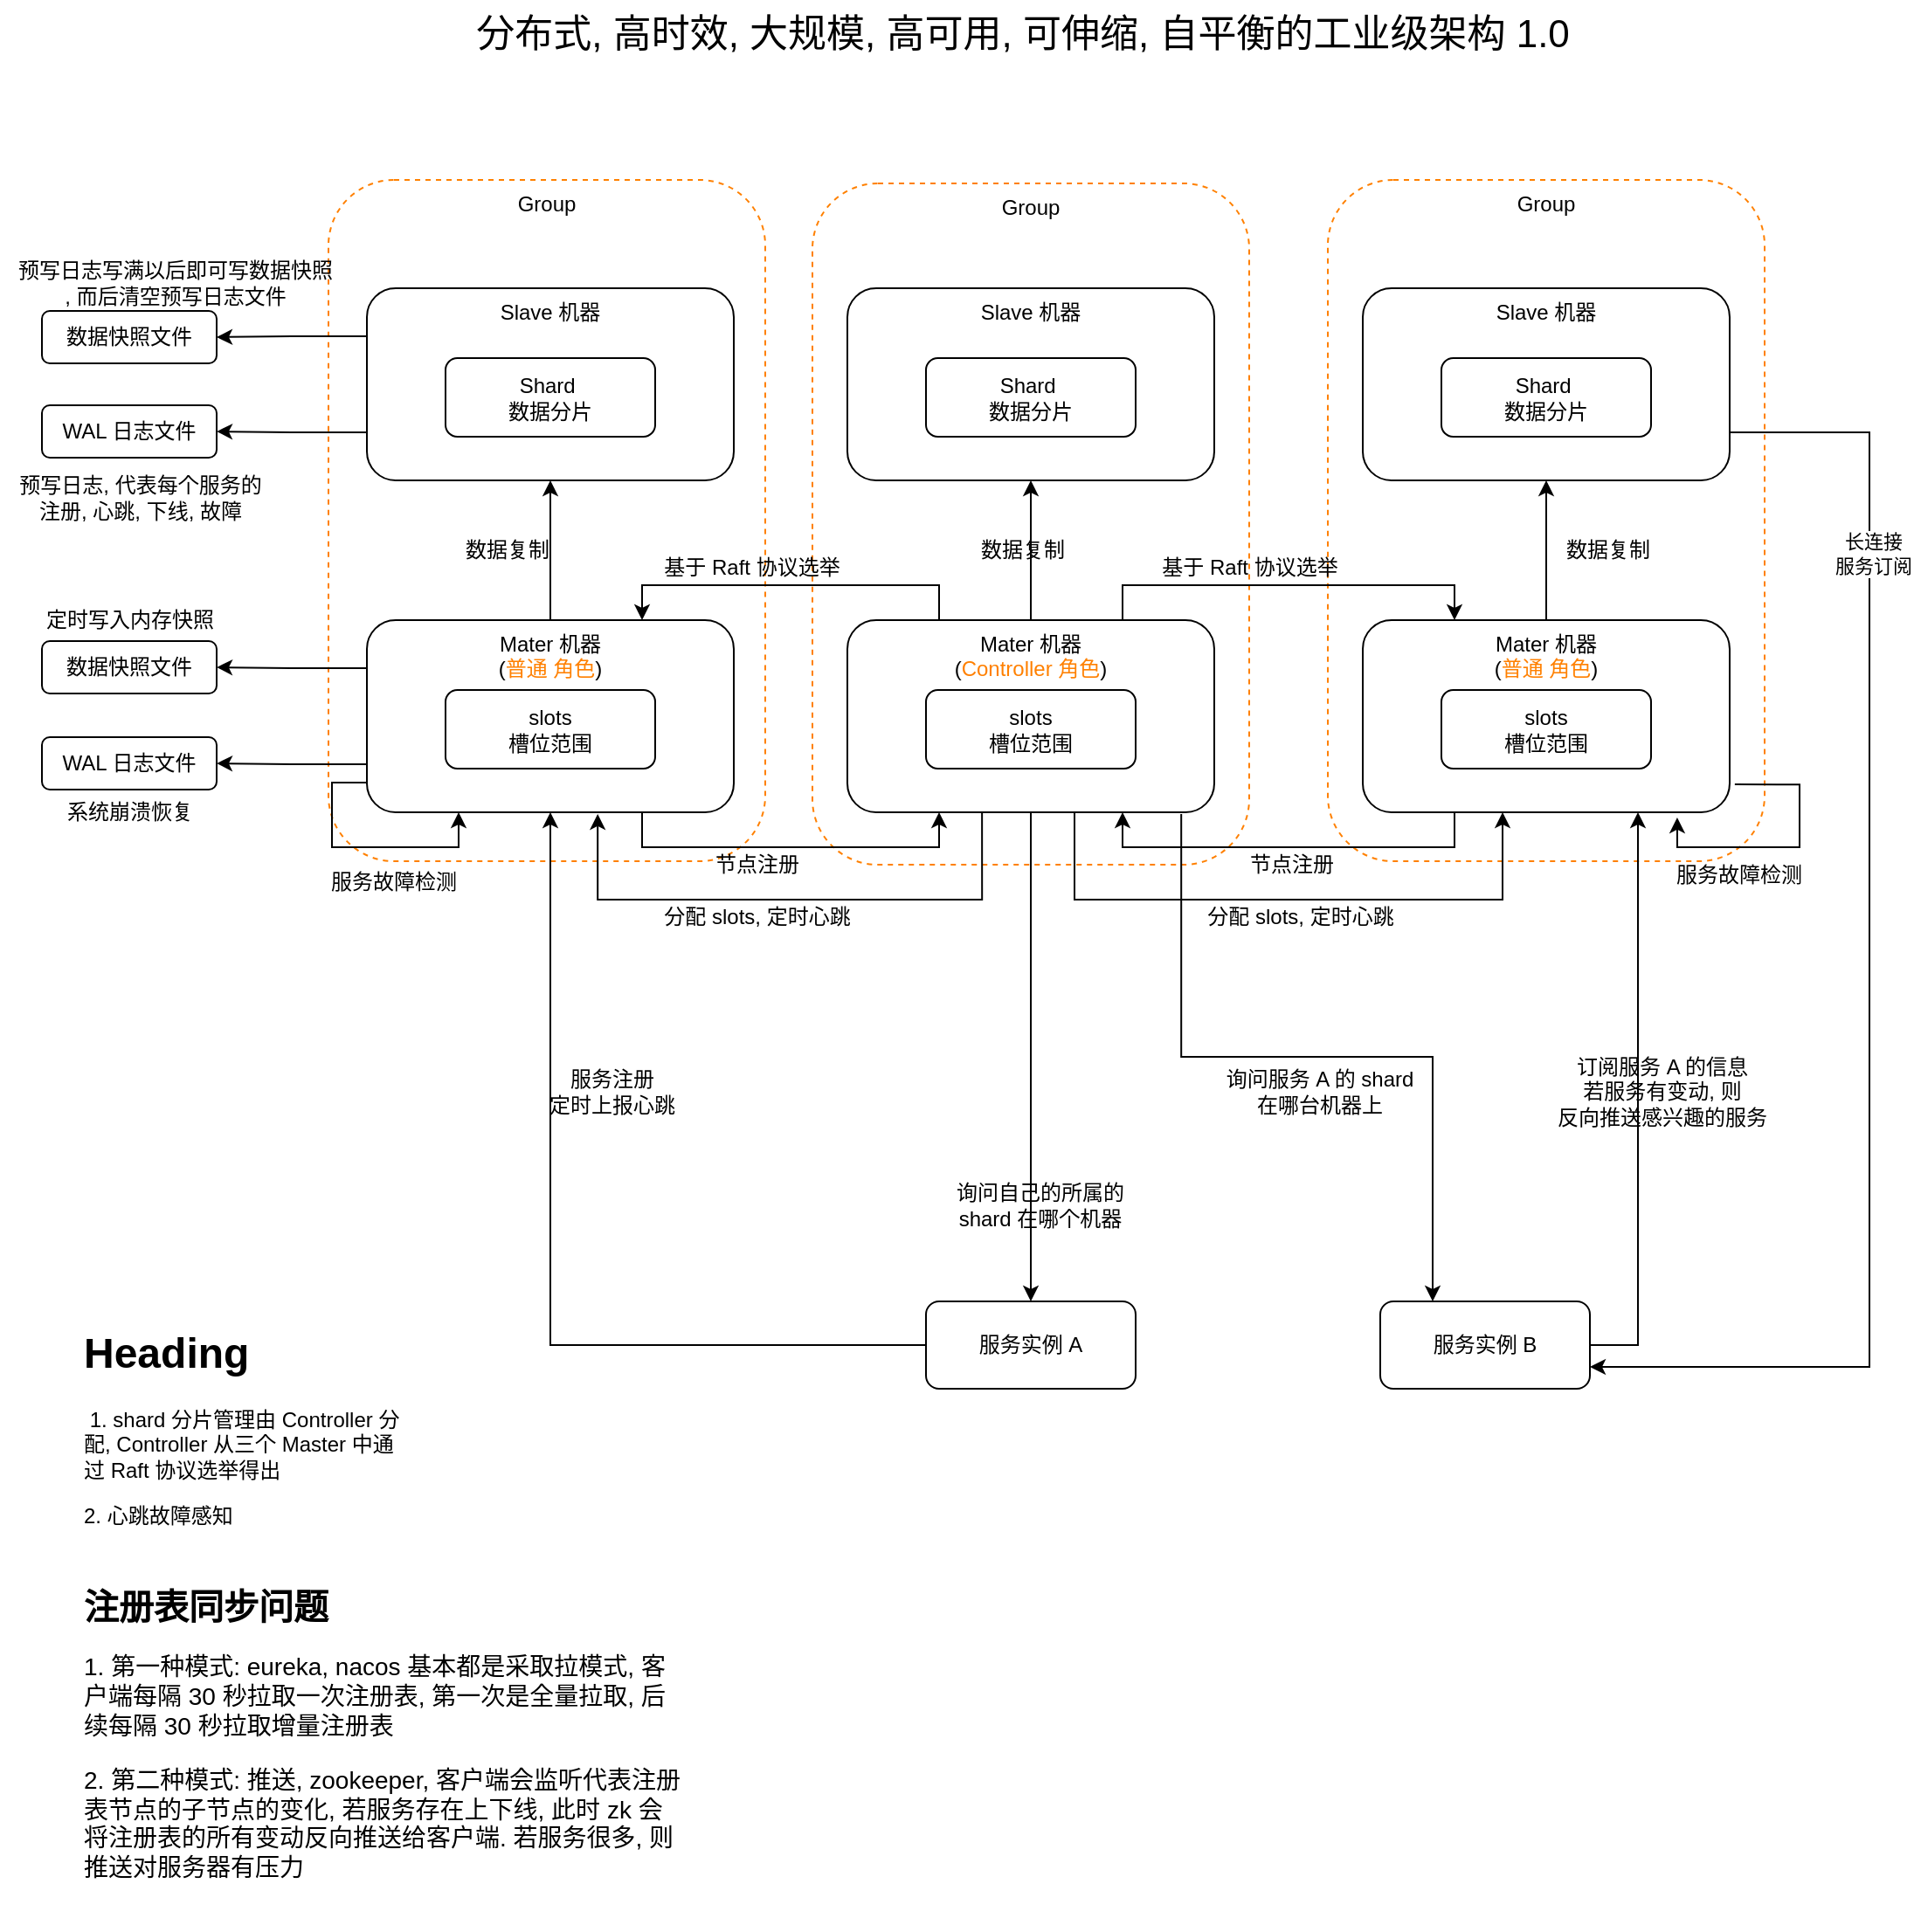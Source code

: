 <mxfile version="21.1.2" type="device" pages="3">
  <diagram id="O6fWldywMc8EjPMWapjO" name="高性能服务注册中心架构 1.0">
    <mxGraphModel dx="1434" dy="844" grid="1" gridSize="10" guides="1" tooltips="1" connect="1" arrows="1" fold="1" page="1" pageScale="1" pageWidth="850" pageHeight="1100" math="0" shadow="0">
      <root>
        <mxCell id="0" />
        <mxCell id="1" parent="0" />
        <mxCell id="zHOcSUtExslfYtkRugfd-67" value="Group" style="rounded=1;whiteSpace=wrap;html=1;verticalAlign=top;dashed=1;strokeColor=#FF8000;" parent="1" vertex="1">
          <mxGeometry x="193" y="188" width="250" height="390" as="geometry" />
        </mxCell>
        <mxCell id="zHOcSUtExslfYtkRugfd-66" value="Group" style="rounded=1;whiteSpace=wrap;html=1;verticalAlign=top;dashed=1;strokeColor=#FF8000;" parent="1" vertex="1">
          <mxGeometry x="765" y="188" width="250" height="390" as="geometry" />
        </mxCell>
        <mxCell id="zHOcSUtExslfYtkRugfd-63" value="Group" style="rounded=1;whiteSpace=wrap;html=1;verticalAlign=top;dashed=1;strokeColor=#FF8000;" parent="1" vertex="1">
          <mxGeometry x="470" y="190" width="250" height="390" as="geometry" />
        </mxCell>
        <mxCell id="zHOcSUtExslfYtkRugfd-23" style="edgeStyle=orthogonalEdgeStyle;rounded=0;orthogonalLoop=1;jettySize=auto;html=1;exitX=0;exitY=0.25;exitDx=0;exitDy=0;entryX=1;entryY=0.5;entryDx=0;entryDy=0;" parent="1" source="zHOcSUtExslfYtkRugfd-1" target="zHOcSUtExslfYtkRugfd-19" edge="1">
          <mxGeometry relative="1" as="geometry" />
        </mxCell>
        <mxCell id="zHOcSUtExslfYtkRugfd-24" style="edgeStyle=orthogonalEdgeStyle;rounded=0;orthogonalLoop=1;jettySize=auto;html=1;exitX=0;exitY=0.75;exitDx=0;exitDy=0;entryX=1;entryY=0.5;entryDx=0;entryDy=0;" parent="1" source="zHOcSUtExslfYtkRugfd-1" target="zHOcSUtExslfYtkRugfd-22" edge="1">
          <mxGeometry relative="1" as="geometry" />
        </mxCell>
        <mxCell id="zHOcSUtExslfYtkRugfd-1" value="Slave 机器" style="rounded=1;whiteSpace=wrap;html=1;verticalAlign=top;" parent="1" vertex="1">
          <mxGeometry x="215" y="250" width="210" height="110" as="geometry" />
        </mxCell>
        <mxCell id="zHOcSUtExslfYtkRugfd-2" value="Shard&amp;nbsp;&lt;br&gt;数据分片" style="rounded=1;whiteSpace=wrap;html=1;" parent="1" vertex="1">
          <mxGeometry x="260" y="290" width="120" height="45" as="geometry" />
        </mxCell>
        <mxCell id="zHOcSUtExslfYtkRugfd-5" style="edgeStyle=orthogonalEdgeStyle;rounded=0;orthogonalLoop=1;jettySize=auto;html=1;exitX=0.5;exitY=0;exitDx=0;exitDy=0;entryX=0.5;entryY=1;entryDx=0;entryDy=0;" parent="1" source="zHOcSUtExslfYtkRugfd-3" target="zHOcSUtExslfYtkRugfd-1" edge="1">
          <mxGeometry relative="1" as="geometry" />
        </mxCell>
        <mxCell id="zHOcSUtExslfYtkRugfd-25" style="edgeStyle=orthogonalEdgeStyle;rounded=0;orthogonalLoop=1;jettySize=auto;html=1;exitX=0;exitY=0.25;exitDx=0;exitDy=0;entryX=1;entryY=0.5;entryDx=0;entryDy=0;" parent="1" source="zHOcSUtExslfYtkRugfd-3" target="zHOcSUtExslfYtkRugfd-20" edge="1">
          <mxGeometry relative="1" as="geometry" />
        </mxCell>
        <mxCell id="zHOcSUtExslfYtkRugfd-26" style="edgeStyle=orthogonalEdgeStyle;rounded=0;orthogonalLoop=1;jettySize=auto;html=1;exitX=0;exitY=0.75;exitDx=0;exitDy=0;entryX=1;entryY=0.5;entryDx=0;entryDy=0;" parent="1" source="zHOcSUtExslfYtkRugfd-3" target="zHOcSUtExslfYtkRugfd-21" edge="1">
          <mxGeometry relative="1" as="geometry" />
        </mxCell>
        <mxCell id="zHOcSUtExslfYtkRugfd-41" style="edgeStyle=orthogonalEdgeStyle;rounded=0;orthogonalLoop=1;jettySize=auto;html=1;exitX=0.75;exitY=1;exitDx=0;exitDy=0;entryX=0.25;entryY=1;entryDx=0;entryDy=0;" parent="1" source="zHOcSUtExslfYtkRugfd-3" target="zHOcSUtExslfYtkRugfd-10" edge="1">
          <mxGeometry relative="1" as="geometry" />
        </mxCell>
        <mxCell id="zHOcSUtExslfYtkRugfd-3" value="Mater 机器&lt;br&gt;(&lt;font style=&quot;border-color: var(--border-color);&quot; color=&quot;#ff8000&quot;&gt;普通 角色&lt;/font&gt;)" style="rounded=1;whiteSpace=wrap;html=1;verticalAlign=top;" parent="1" vertex="1">
          <mxGeometry x="215" y="440" width="210" height="110" as="geometry" />
        </mxCell>
        <mxCell id="zHOcSUtExslfYtkRugfd-4" value="slots&lt;br&gt;槽位范围" style="rounded=1;whiteSpace=wrap;html=1;" parent="1" vertex="1">
          <mxGeometry x="260" y="480" width="120" height="45" as="geometry" />
        </mxCell>
        <mxCell id="zHOcSUtExslfYtkRugfd-6" value="数据复制" style="text;html=1;align=center;verticalAlign=middle;resizable=0;points=[];autosize=1;" parent="1" vertex="1">
          <mxGeometry x="265" y="390" width="60" height="20" as="geometry" />
        </mxCell>
        <mxCell id="zHOcSUtExslfYtkRugfd-7" value="Slave 机器" style="rounded=1;whiteSpace=wrap;html=1;verticalAlign=top;" parent="1" vertex="1">
          <mxGeometry x="490" y="250" width="210" height="110" as="geometry" />
        </mxCell>
        <mxCell id="zHOcSUtExslfYtkRugfd-8" value="Shard&amp;nbsp;&lt;br&gt;数据分片" style="rounded=1;whiteSpace=wrap;html=1;" parent="1" vertex="1">
          <mxGeometry x="535" y="290" width="120" height="45" as="geometry" />
        </mxCell>
        <mxCell id="zHOcSUtExslfYtkRugfd-9" style="edgeStyle=orthogonalEdgeStyle;rounded=0;orthogonalLoop=1;jettySize=auto;html=1;exitX=0.5;exitY=0;exitDx=0;exitDy=0;entryX=0.5;entryY=1;entryDx=0;entryDy=0;" parent="1" source="zHOcSUtExslfYtkRugfd-10" target="zHOcSUtExslfYtkRugfd-7" edge="1">
          <mxGeometry relative="1" as="geometry" />
        </mxCell>
        <mxCell id="zHOcSUtExslfYtkRugfd-31" style="edgeStyle=orthogonalEdgeStyle;rounded=0;orthogonalLoop=1;jettySize=auto;html=1;exitX=0.5;exitY=1;exitDx=0;exitDy=0;entryX=0.5;entryY=0;entryDx=0;entryDy=0;" parent="1" source="zHOcSUtExslfYtkRugfd-10" target="zHOcSUtExslfYtkRugfd-27" edge="1">
          <mxGeometry relative="1" as="geometry" />
        </mxCell>
        <mxCell id="zHOcSUtExslfYtkRugfd-35" style="edgeStyle=orthogonalEdgeStyle;rounded=0;orthogonalLoop=1;jettySize=auto;html=1;exitX=0.25;exitY=0;exitDx=0;exitDy=0;entryX=0.75;entryY=0;entryDx=0;entryDy=0;" parent="1" source="zHOcSUtExslfYtkRugfd-10" target="zHOcSUtExslfYtkRugfd-3" edge="1">
          <mxGeometry relative="1" as="geometry" />
        </mxCell>
        <mxCell id="zHOcSUtExslfYtkRugfd-37" style="edgeStyle=orthogonalEdgeStyle;rounded=0;orthogonalLoop=1;jettySize=auto;html=1;exitX=0.75;exitY=0;exitDx=0;exitDy=0;entryX=0.25;entryY=0;entryDx=0;entryDy=0;" parent="1" source="zHOcSUtExslfYtkRugfd-10" target="zHOcSUtExslfYtkRugfd-16" edge="1">
          <mxGeometry relative="1" as="geometry" />
        </mxCell>
        <mxCell id="zHOcSUtExslfYtkRugfd-45" style="edgeStyle=orthogonalEdgeStyle;rounded=0;orthogonalLoop=1;jettySize=auto;html=1;exitX=0.367;exitY=1;exitDx=0;exitDy=0;entryX=0.629;entryY=1.009;entryDx=0;entryDy=0;entryPerimeter=0;exitPerimeter=0;" parent="1" source="zHOcSUtExslfYtkRugfd-10" target="zHOcSUtExslfYtkRugfd-3" edge="1">
          <mxGeometry relative="1" as="geometry">
            <Array as="points">
              <mxPoint x="567" y="600" />
              <mxPoint x="347" y="600" />
            </Array>
          </mxGeometry>
        </mxCell>
        <mxCell id="zHOcSUtExslfYtkRugfd-48" style="edgeStyle=orthogonalEdgeStyle;rounded=0;orthogonalLoop=1;jettySize=auto;html=1;exitX=0.75;exitY=1;exitDx=0;exitDy=0;entryX=0.381;entryY=1;entryDx=0;entryDy=0;entryPerimeter=0;" parent="1" source="zHOcSUtExslfYtkRugfd-10" target="zHOcSUtExslfYtkRugfd-16" edge="1">
          <mxGeometry relative="1" as="geometry">
            <Array as="points">
              <mxPoint x="620" y="550" />
              <mxPoint x="620" y="600" />
              <mxPoint x="865" y="600" />
            </Array>
          </mxGeometry>
        </mxCell>
        <mxCell id="zHOcSUtExslfYtkRugfd-51" style="edgeStyle=orthogonalEdgeStyle;rounded=0;orthogonalLoop=1;jettySize=auto;html=1;exitX=0.91;exitY=1.009;exitDx=0;exitDy=0;entryX=0.25;entryY=0;entryDx=0;entryDy=0;exitPerimeter=0;" parent="1" source="zHOcSUtExslfYtkRugfd-10" target="zHOcSUtExslfYtkRugfd-49" edge="1">
          <mxGeometry relative="1" as="geometry" />
        </mxCell>
        <mxCell id="zHOcSUtExslfYtkRugfd-10" value="Mater 机器&lt;br&gt;(&lt;font color=&quot;#ff8000&quot;&gt;Controller 角色&lt;/font&gt;)" style="rounded=1;whiteSpace=wrap;html=1;verticalAlign=top;" parent="1" vertex="1">
          <mxGeometry x="490" y="440" width="210" height="110" as="geometry" />
        </mxCell>
        <mxCell id="zHOcSUtExslfYtkRugfd-11" value="slots&lt;br style=&quot;border-color: var(--border-color);&quot;&gt;槽位范围" style="rounded=1;whiteSpace=wrap;html=1;" parent="1" vertex="1">
          <mxGeometry x="535" y="480" width="120" height="45" as="geometry" />
        </mxCell>
        <mxCell id="zHOcSUtExslfYtkRugfd-12" value="数据复制" style="text;html=1;align=center;verticalAlign=middle;resizable=0;points=[];autosize=1;" parent="1" vertex="1">
          <mxGeometry x="560" y="390" width="60" height="20" as="geometry" />
        </mxCell>
        <mxCell id="zHOcSUtExslfYtkRugfd-61" style="edgeStyle=orthogonalEdgeStyle;rounded=0;orthogonalLoop=1;jettySize=auto;html=1;exitX=1;exitY=0.75;exitDx=0;exitDy=0;entryX=1;entryY=0.75;entryDx=0;entryDy=0;" parent="1" source="zHOcSUtExslfYtkRugfd-13" target="zHOcSUtExslfYtkRugfd-49" edge="1">
          <mxGeometry relative="1" as="geometry">
            <Array as="points">
              <mxPoint x="1075" y="333" />
              <mxPoint x="1075" y="868" />
            </Array>
          </mxGeometry>
        </mxCell>
        <mxCell id="zHOcSUtExslfYtkRugfd-62" value="长连接&lt;br&gt;服务订阅" style="edgeLabel;html=1;align=center;verticalAlign=middle;resizable=0;points=[];" parent="zHOcSUtExslfYtkRugfd-61" vertex="1" connectable="0">
          <mxGeometry x="-0.618" y="2" relative="1" as="geometry">
            <mxPoint y="1" as="offset" />
          </mxGeometry>
        </mxCell>
        <mxCell id="zHOcSUtExslfYtkRugfd-13" value="Slave 机器" style="rounded=1;whiteSpace=wrap;html=1;verticalAlign=top;" parent="1" vertex="1">
          <mxGeometry x="785" y="250" width="210" height="110" as="geometry" />
        </mxCell>
        <mxCell id="zHOcSUtExslfYtkRugfd-14" value="Shard&amp;nbsp;&lt;br&gt;数据分片" style="rounded=1;whiteSpace=wrap;html=1;" parent="1" vertex="1">
          <mxGeometry x="830" y="290" width="120" height="45" as="geometry" />
        </mxCell>
        <mxCell id="zHOcSUtExslfYtkRugfd-15" style="edgeStyle=orthogonalEdgeStyle;rounded=0;orthogonalLoop=1;jettySize=auto;html=1;exitX=0.5;exitY=0;exitDx=0;exitDy=0;entryX=0.5;entryY=1;entryDx=0;entryDy=0;" parent="1" source="zHOcSUtExslfYtkRugfd-16" target="zHOcSUtExslfYtkRugfd-13" edge="1">
          <mxGeometry relative="1" as="geometry" />
        </mxCell>
        <mxCell id="zHOcSUtExslfYtkRugfd-42" style="edgeStyle=orthogonalEdgeStyle;rounded=0;orthogonalLoop=1;jettySize=auto;html=1;exitX=0.25;exitY=1;exitDx=0;exitDy=0;entryX=0.75;entryY=1;entryDx=0;entryDy=0;" parent="1" source="zHOcSUtExslfYtkRugfd-16" target="zHOcSUtExslfYtkRugfd-10" edge="1">
          <mxGeometry relative="1" as="geometry" />
        </mxCell>
        <mxCell id="zHOcSUtExslfYtkRugfd-16" value="Mater 机器&lt;br&gt;(&lt;font style=&quot;border-color: var(--border-color);&quot; color=&quot;#ff8000&quot;&gt;普通 角色&lt;/font&gt;)" style="rounded=1;whiteSpace=wrap;html=1;verticalAlign=top;" parent="1" vertex="1">
          <mxGeometry x="785" y="440" width="210" height="110" as="geometry" />
        </mxCell>
        <mxCell id="zHOcSUtExslfYtkRugfd-17" value="slots&lt;br style=&quot;border-color: var(--border-color);&quot;&gt;槽位范围" style="rounded=1;whiteSpace=wrap;html=1;" parent="1" vertex="1">
          <mxGeometry x="830" y="480" width="120" height="45" as="geometry" />
        </mxCell>
        <mxCell id="zHOcSUtExslfYtkRugfd-18" value="数据复制" style="text;html=1;align=center;verticalAlign=middle;resizable=0;points=[];autosize=1;" parent="1" vertex="1">
          <mxGeometry x="895" y="390" width="60" height="20" as="geometry" />
        </mxCell>
        <mxCell id="zHOcSUtExslfYtkRugfd-19" value="数据快照文件" style="rounded=1;whiteSpace=wrap;html=1;" parent="1" vertex="1">
          <mxGeometry x="29" y="263" width="100" height="30" as="geometry" />
        </mxCell>
        <mxCell id="zHOcSUtExslfYtkRugfd-20" value="数据快照文件" style="rounded=1;whiteSpace=wrap;html=1;" parent="1" vertex="1">
          <mxGeometry x="29" y="452" width="100" height="30" as="geometry" />
        </mxCell>
        <mxCell id="zHOcSUtExslfYtkRugfd-21" value="WAL 日志文件" style="rounded=1;whiteSpace=wrap;html=1;" parent="1" vertex="1">
          <mxGeometry x="29" y="507" width="100" height="30" as="geometry" />
        </mxCell>
        <mxCell id="zHOcSUtExslfYtkRugfd-22" value="WAL 日志文件" style="rounded=1;whiteSpace=wrap;html=1;" parent="1" vertex="1">
          <mxGeometry x="29" y="317" width="100" height="30" as="geometry" />
        </mxCell>
        <mxCell id="zHOcSUtExslfYtkRugfd-30" style="edgeStyle=orthogonalEdgeStyle;rounded=0;orthogonalLoop=1;jettySize=auto;html=1;exitX=0;exitY=0.5;exitDx=0;exitDy=0;entryX=0.5;entryY=1;entryDx=0;entryDy=0;" parent="1" source="zHOcSUtExslfYtkRugfd-27" target="zHOcSUtExslfYtkRugfd-3" edge="1">
          <mxGeometry relative="1" as="geometry" />
        </mxCell>
        <mxCell id="zHOcSUtExslfYtkRugfd-27" value="服务实例 A" style="rounded=1;whiteSpace=wrap;html=1;" parent="1" vertex="1">
          <mxGeometry x="535" y="830" width="120" height="50" as="geometry" />
        </mxCell>
        <mxCell id="zHOcSUtExslfYtkRugfd-29" value="服务注册&lt;br&gt;定时上报心跳" style="text;html=1;align=center;verticalAlign=middle;resizable=0;points=[];autosize=1;" parent="1" vertex="1">
          <mxGeometry x="310" y="695" width="90" height="30" as="geometry" />
        </mxCell>
        <mxCell id="zHOcSUtExslfYtkRugfd-32" value="询问自己的所属的 &lt;br&gt;shard 在哪个机器" style="text;html=1;align=center;verticalAlign=middle;resizable=0;points=[];autosize=1;" parent="1" vertex="1">
          <mxGeometry x="545" y="760" width="110" height="30" as="geometry" />
        </mxCell>
        <mxCell id="zHOcSUtExslfYtkRugfd-34" value="&lt;h1&gt;Heading&lt;/h1&gt;&lt;p&gt;&lt;span style=&quot;text-align: center&quot;&gt;&amp;nbsp;1. shard 分片管理由 Controller 分配, Controller 从三个 Master 中通过 Raft 协议选举得出&lt;/span&gt;&lt;br&gt;&lt;/p&gt;&lt;p&gt;&lt;span style=&quot;text-align: center&quot;&gt;2. 心跳故障感知&lt;/span&gt;&lt;/p&gt;&lt;p&gt;&lt;span style=&quot;text-align: center&quot;&gt;&lt;br&gt;&lt;/span&gt;&lt;/p&gt;" style="text;html=1;strokeColor=none;fillColor=none;spacing=5;spacingTop=-20;whiteSpace=wrap;overflow=hidden;rounded=0;" parent="1" vertex="1">
          <mxGeometry x="48" y="840" width="190" height="120" as="geometry" />
        </mxCell>
        <mxCell id="zHOcSUtExslfYtkRugfd-36" value="基于 Raft 协议选举" style="text;html=1;align=center;verticalAlign=middle;resizable=0;points=[];autosize=1;" parent="1" vertex="1">
          <mxGeometry x="375" y="400" width="120" height="20" as="geometry" />
        </mxCell>
        <mxCell id="zHOcSUtExslfYtkRugfd-38" value="基于 Raft 协议选举" style="text;html=1;align=center;verticalAlign=middle;resizable=0;points=[];autosize=1;" parent="1" vertex="1">
          <mxGeometry x="660" y="400" width="120" height="20" as="geometry" />
        </mxCell>
        <mxCell id="zHOcSUtExslfYtkRugfd-39" value="预写日志, 代表每个服务的&lt;br&gt;注册, 心跳, 下线, 故障" style="text;html=1;align=center;verticalAlign=middle;resizable=0;points=[];autosize=1;" parent="1" vertex="1">
          <mxGeometry x="10" y="355" width="150" height="30" as="geometry" />
        </mxCell>
        <mxCell id="zHOcSUtExslfYtkRugfd-40" value="系统崩溃恢复" style="text;html=1;align=center;verticalAlign=middle;resizable=0;points=[];autosize=1;" parent="1" vertex="1">
          <mxGeometry x="34" y="540" width="90" height="20" as="geometry" />
        </mxCell>
        <mxCell id="zHOcSUtExslfYtkRugfd-43" value="节点注册" style="text;html=1;align=center;verticalAlign=middle;resizable=0;points=[];autosize=1;" parent="1" vertex="1">
          <mxGeometry x="408" y="570" width="60" height="20" as="geometry" />
        </mxCell>
        <mxCell id="zHOcSUtExslfYtkRugfd-44" value="节点注册" style="text;html=1;align=center;verticalAlign=middle;resizable=0;points=[];autosize=1;" parent="1" vertex="1">
          <mxGeometry x="714" y="570" width="60" height="20" as="geometry" />
        </mxCell>
        <mxCell id="zHOcSUtExslfYtkRugfd-46" value="分配 slots, 定时心跳" style="text;html=1;align=center;verticalAlign=middle;resizable=0;points=[];autosize=1;" parent="1" vertex="1">
          <mxGeometry x="373" y="595" width="130" height="30" as="geometry" />
        </mxCell>
        <mxCell id="zHOcSUtExslfYtkRugfd-47" value="分配 slots, 定时心跳" style="text;html=1;align=center;verticalAlign=middle;resizable=0;points=[];autosize=1;" parent="1" vertex="1">
          <mxGeometry x="684" y="595" width="130" height="30" as="geometry" />
        </mxCell>
        <mxCell id="zHOcSUtExslfYtkRugfd-53" style="edgeStyle=orthogonalEdgeStyle;rounded=0;orthogonalLoop=1;jettySize=auto;html=1;exitX=1;exitY=0.5;exitDx=0;exitDy=0;entryX=0.75;entryY=1;entryDx=0;entryDy=0;" parent="1" source="zHOcSUtExslfYtkRugfd-49" target="zHOcSUtExslfYtkRugfd-16" edge="1">
          <mxGeometry relative="1" as="geometry" />
        </mxCell>
        <mxCell id="zHOcSUtExslfYtkRugfd-49" value="服务实例 B" style="rounded=1;whiteSpace=wrap;html=1;" parent="1" vertex="1">
          <mxGeometry x="795" y="830" width="120" height="50" as="geometry" />
        </mxCell>
        <mxCell id="zHOcSUtExslfYtkRugfd-50" value="&lt;h1 style=&quot;font-size: 20px&quot;&gt;注册表同步问题&lt;/h1&gt;&lt;p style=&quot;font-size: 14px&quot;&gt;&lt;font style=&quot;font-size: 14px&quot;&gt;1. 第一种模式: eureka, nacos 基本都是采取拉模式, 客户端每隔 30 秒拉取一次注册表, 第一次是全量拉取, 后续每隔 30 秒拉取增量注册表&lt;/font&gt;&lt;/p&gt;&lt;p style=&quot;font-size: 14px&quot;&gt;&lt;font style=&quot;font-size: 14px&quot;&gt;2. 第二种模式: 推送, zookeeper, 客户端会监听代表注册表节点的子节点的变化, 若服务存在上下线, 此时 zk 会将注册表的所有变动反向推送给客户端. 若服务很多, 则推送对服务器有压力&lt;/font&gt;&lt;/p&gt;" style="text;html=1;strokeColor=none;fillColor=none;spacing=5;spacingTop=-20;whiteSpace=wrap;overflow=hidden;rounded=0;" parent="1" vertex="1">
          <mxGeometry x="48" y="990" width="352" height="200" as="geometry" />
        </mxCell>
        <mxCell id="zHOcSUtExslfYtkRugfd-52" value="询问服务 A 的 shard &lt;br&gt;在哪台机器上" style="text;html=1;align=center;verticalAlign=middle;resizable=0;points=[];autosize=1;" parent="1" vertex="1">
          <mxGeometry x="700" y="695" width="120" height="30" as="geometry" />
        </mxCell>
        <mxCell id="zHOcSUtExslfYtkRugfd-54" value="订阅服务 A 的信息&lt;br&gt;若服务有变动, 则&lt;br&gt;反向推送感兴趣的服务" style="text;html=1;align=center;verticalAlign=middle;resizable=0;points=[];autosize=1;" parent="1" vertex="1">
          <mxGeometry x="886" y="685" width="140" height="50" as="geometry" />
        </mxCell>
        <mxCell id="zHOcSUtExslfYtkRugfd-55" value="定时写入内存快照" style="text;html=1;align=center;verticalAlign=middle;resizable=0;points=[];autosize=1;" parent="1" vertex="1">
          <mxGeometry x="24" y="430" width="110" height="20" as="geometry" />
        </mxCell>
        <mxCell id="zHOcSUtExslfYtkRugfd-56" value="预写日志写满以后即可写数据快照&lt;br&gt;, 而后清空预写日志文件" style="text;html=1;align=center;verticalAlign=middle;resizable=0;points=[];autosize=1;" parent="1" vertex="1">
          <mxGeometry x="5" y="232" width="200" height="30" as="geometry" />
        </mxCell>
        <mxCell id="zHOcSUtExslfYtkRugfd-57" style="edgeStyle=orthogonalEdgeStyle;rounded=0;orthogonalLoop=1;jettySize=auto;html=1;exitX=0;exitY=0.845;exitDx=0;exitDy=0;entryX=0.25;entryY=1;entryDx=0;entryDy=0;exitPerimeter=0;" parent="1" source="zHOcSUtExslfYtkRugfd-3" target="zHOcSUtExslfYtkRugfd-3" edge="1">
          <mxGeometry relative="1" as="geometry" />
        </mxCell>
        <mxCell id="zHOcSUtExslfYtkRugfd-58" value="服务故障检测" style="text;html=1;align=center;verticalAlign=middle;resizable=0;points=[];autosize=1;" parent="1" vertex="1">
          <mxGeometry x="185" y="580" width="90" height="20" as="geometry" />
        </mxCell>
        <mxCell id="zHOcSUtExslfYtkRugfd-59" value="服务故障检测" style="text;html=1;align=center;verticalAlign=middle;resizable=0;points=[];autosize=1;" parent="1" vertex="1">
          <mxGeometry x="955" y="576" width="90" height="20" as="geometry" />
        </mxCell>
        <mxCell id="zHOcSUtExslfYtkRugfd-60" style="edgeStyle=orthogonalEdgeStyle;rounded=0;orthogonalLoop=1;jettySize=auto;html=1;exitX=1.014;exitY=0.855;exitDx=0;exitDy=0;entryX=0.857;entryY=1.027;entryDx=0;entryDy=0;entryPerimeter=0;exitPerimeter=0;" parent="1" source="zHOcSUtExslfYtkRugfd-16" target="zHOcSUtExslfYtkRugfd-16" edge="1">
          <mxGeometry relative="1" as="geometry">
            <Array as="points">
              <mxPoint x="1035" y="534" />
              <mxPoint x="1035" y="570" />
              <mxPoint x="965" y="570" />
            </Array>
          </mxGeometry>
        </mxCell>
        <mxCell id="zHOcSUtExslfYtkRugfd-65" value="分布式, 高时效, 大规模, 高可用, 可伸缩, 自平衡的工业级架构 1.0" style="text;html=1;align=center;verticalAlign=middle;resizable=0;points=[];autosize=1;fontSize=22;" parent="1" vertex="1">
          <mxGeometry x="265" y="85" width="650" height="40" as="geometry" />
        </mxCell>
      </root>
    </mxGraphModel>
  </diagram>
  <diagram id="qX3WHEJXOGyP_aKT-Mg8" name="leader选举">
    <mxGraphModel dx="1434" dy="844" grid="1" gridSize="10" guides="1" tooltips="1" connect="1" arrows="1" fold="1" page="1" pageScale="1" pageWidth="827" pageHeight="1169" math="0" shadow="0">
      <root>
        <mxCell id="0" />
        <mxCell id="1" parent="0" />
        <mxCell id="uamfjOJtEM5HKrTG3oTF-26" value="ZK节点&lt;br style=&quot;font-size: 14px;&quot;&gt;（myid=1） -&amp;nbsp;leader选举逻辑" style="rounded=1;whiteSpace=wrap;html=1;fontSize=14;verticalAlign=top;fontStyle=1" parent="1" vertex="1">
          <mxGeometry x="158.75" y="450" width="369.5" height="477.5" as="geometry" />
        </mxCell>
        <mxCell id="uamfjOJtEM5HKrTG3oTF-22" value="网络通信组件" style="rounded=1;whiteSpace=wrap;html=1;verticalAlign=top;fontStyle=0" parent="1" vertex="1">
          <mxGeometry x="194" y="730" width="299" height="170" as="geometry" />
        </mxCell>
        <mxCell id="uamfjOJtEM5HKrTG3oTF-4" style="edgeStyle=orthogonalEdgeStyle;rounded=0;orthogonalLoop=1;jettySize=auto;html=1;exitX=0.75;exitY=1;exitDx=0;exitDy=0;entryX=0.25;entryY=1;entryDx=0;entryDy=0;" parent="1" source="uamfjOJtEM5HKrTG3oTF-1" target="uamfjOJtEM5HKrTG3oTF-2" edge="1">
          <mxGeometry relative="1" as="geometry">
            <Array as="points">
              <mxPoint x="230" y="340" />
              <mxPoint x="384" y="340" />
            </Array>
          </mxGeometry>
        </mxCell>
        <mxCell id="uamfjOJtEM5HKrTG3oTF-5" style="edgeStyle=orthogonalEdgeStyle;rounded=0;orthogonalLoop=1;jettySize=auto;html=1;exitX=0.25;exitY=1;exitDx=0;exitDy=0;entryX=0.75;entryY=1;entryDx=0;entryDy=0;" parent="1" source="uamfjOJtEM5HKrTG3oTF-1" target="uamfjOJtEM5HKrTG3oTF-3" edge="1">
          <mxGeometry relative="1" as="geometry">
            <Array as="points">
              <mxPoint x="170" y="380" />
              <mxPoint x="670" y="380" />
            </Array>
          </mxGeometry>
        </mxCell>
        <mxCell id="uamfjOJtEM5HKrTG3oTF-1" value="ZK节点&lt;br style=&quot;font-size: 14px;&quot;&gt;（myid=1）" style="rounded=1;whiteSpace=wrap;html=1;fontSize=14;" parent="1" vertex="1">
          <mxGeometry x="140" y="240" width="120" height="60" as="geometry" />
        </mxCell>
        <mxCell id="uamfjOJtEM5HKrTG3oTF-8" style="edgeStyle=orthogonalEdgeStyle;rounded=0;orthogonalLoop=1;jettySize=auto;html=1;exitX=0.25;exitY=0;exitDx=0;exitDy=0;entryX=0.75;entryY=0;entryDx=0;entryDy=0;" parent="1" source="uamfjOJtEM5HKrTG3oTF-2" target="uamfjOJtEM5HKrTG3oTF-1" edge="1">
          <mxGeometry relative="1" as="geometry" />
        </mxCell>
        <mxCell id="uamfjOJtEM5HKrTG3oTF-9" style="edgeStyle=orthogonalEdgeStyle;rounded=0;orthogonalLoop=1;jettySize=auto;html=1;exitX=0.75;exitY=0;exitDx=0;exitDy=0;entryX=0.25;entryY=0;entryDx=0;entryDy=0;" parent="1" source="uamfjOJtEM5HKrTG3oTF-2" target="uamfjOJtEM5HKrTG3oTF-3" edge="1">
          <mxGeometry relative="1" as="geometry" />
        </mxCell>
        <mxCell id="uamfjOJtEM5HKrTG3oTF-2" value="ZK节点&lt;br style=&quot;font-size: 14px;&quot;&gt;（myid=2）" style="rounded=1;whiteSpace=wrap;html=1;fontSize=14;" parent="1" vertex="1">
          <mxGeometry x="354" y="240" width="120" height="60" as="geometry" />
        </mxCell>
        <mxCell id="uamfjOJtEM5HKrTG3oTF-12" style="edgeStyle=orthogonalEdgeStyle;rounded=0;orthogonalLoop=1;jettySize=auto;html=1;exitX=0.25;exitY=1;exitDx=0;exitDy=0;entryX=0.75;entryY=1;entryDx=0;entryDy=0;" parent="1" source="uamfjOJtEM5HKrTG3oTF-3" target="uamfjOJtEM5HKrTG3oTF-2" edge="1">
          <mxGeometry relative="1" as="geometry">
            <Array as="points">
              <mxPoint x="610" y="340" />
              <mxPoint x="444" y="340" />
            </Array>
          </mxGeometry>
        </mxCell>
        <mxCell id="uamfjOJtEM5HKrTG3oTF-14" style="edgeStyle=orthogonalEdgeStyle;rounded=0;orthogonalLoop=1;jettySize=auto;html=1;exitX=0.75;exitY=0;exitDx=0;exitDy=0;entryX=0.25;entryY=0;entryDx=0;entryDy=0;" parent="1" source="uamfjOJtEM5HKrTG3oTF-3" target="uamfjOJtEM5HKrTG3oTF-1" edge="1">
          <mxGeometry relative="1" as="geometry">
            <Array as="points">
              <mxPoint x="670" y="170" />
              <mxPoint x="170" y="170" />
            </Array>
          </mxGeometry>
        </mxCell>
        <mxCell id="uamfjOJtEM5HKrTG3oTF-3" value="ZK节点&lt;br style=&quot;font-size: 14px;&quot;&gt;（myid=3）" style="rounded=1;whiteSpace=wrap;html=1;fontSize=14;" parent="1" vertex="1">
          <mxGeometry x="580" y="240" width="120" height="60" as="geometry" />
        </mxCell>
        <mxCell id="uamfjOJtEM5HKrTG3oTF-6" value="投票给节点1" style="text;html=1;align=center;verticalAlign=middle;resizable=0;points=[];autosize=1;strokeColor=none;fillColor=none;" parent="1" vertex="1">
          <mxGeometry x="264" y="310" width="90" height="30" as="geometry" />
        </mxCell>
        <mxCell id="uamfjOJtEM5HKrTG3oTF-7" value="投票给节点1" style="text;html=1;align=center;verticalAlign=middle;resizable=0;points=[];autosize=1;strokeColor=none;fillColor=none;" parent="1" vertex="1">
          <mxGeometry x="354" y="380" width="90" height="30" as="geometry" />
        </mxCell>
        <mxCell id="uamfjOJtEM5HKrTG3oTF-10" value="投票给节点2" style="text;html=1;align=center;verticalAlign=middle;resizable=0;points=[];autosize=1;strokeColor=none;fillColor=none;" parent="1" vertex="1">
          <mxGeometry x="240" y="190" width="90" height="30" as="geometry" />
        </mxCell>
        <mxCell id="uamfjOJtEM5HKrTG3oTF-11" value="投票给节点2" style="text;html=1;align=center;verticalAlign=middle;resizable=0;points=[];autosize=1;strokeColor=none;fillColor=none;" parent="1" vertex="1">
          <mxGeometry x="490" y="190" width="90" height="30" as="geometry" />
        </mxCell>
        <mxCell id="uamfjOJtEM5HKrTG3oTF-13" value="投票给节点3" style="text;html=1;align=center;verticalAlign=middle;resizable=0;points=[];autosize=1;strokeColor=none;fillColor=none;" parent="1" vertex="1">
          <mxGeometry x="480" y="310" width="90" height="30" as="geometry" />
        </mxCell>
        <mxCell id="uamfjOJtEM5HKrTG3oTF-15" value="投票给节点3" style="text;html=1;align=center;verticalAlign=middle;resizable=0;points=[];autosize=1;strokeColor=none;fillColor=none;" parent="1" vertex="1">
          <mxGeometry x="369" y="140" width="90" height="30" as="geometry" />
        </mxCell>
        <mxCell id="uamfjOJtEM5HKrTG3oTF-24" style="edgeStyle=orthogonalEdgeStyle;rounded=0;orthogonalLoop=1;jettySize=auto;html=1;exitX=0.5;exitY=1;exitDx=0;exitDy=0;entryX=0.5;entryY=0;entryDx=0;entryDy=0;" parent="1" source="uamfjOJtEM5HKrTG3oTF-16" target="uamfjOJtEM5HKrTG3oTF-23" edge="1">
          <mxGeometry relative="1" as="geometry" />
        </mxCell>
        <mxCell id="uamfjOJtEM5HKrTG3oTF-16" value="SendQueue&lt;br&gt;投票发送队列" style="rounded=1;whiteSpace=wrap;html=1;" parent="1" vertex="1">
          <mxGeometry x="353" y="580" width="100" height="40" as="geometry" />
        </mxCell>
        <mxCell id="uamfjOJtEM5HKrTG3oTF-21" style="edgeStyle=orthogonalEdgeStyle;rounded=0;orthogonalLoop=1;jettySize=auto;html=1;exitX=0.5;exitY=1;exitDx=0;exitDy=0;entryX=0.5;entryY=0;entryDx=0;entryDy=0;" parent="1" source="uamfjOJtEM5HKrTG3oTF-19" target="uamfjOJtEM5HKrTG3oTF-20" edge="1">
          <mxGeometry relative="1" as="geometry" />
        </mxCell>
        <mxCell id="uamfjOJtEM5HKrTG3oTF-19" value="消息发送队列" style="rounded=1;whiteSpace=wrap;html=1;" parent="1" vertex="1">
          <mxGeometry x="353" y="765" width="100" height="40" as="geometry" />
        </mxCell>
        <mxCell id="uamfjOJtEM5HKrTG3oTF-35" style="edgeStyle=orthogonalEdgeStyle;rounded=0;orthogonalLoop=1;jettySize=auto;html=1;exitX=1;exitY=0.5;exitDx=0;exitDy=0;" parent="1" source="uamfjOJtEM5HKrTG3oTF-20" edge="1">
          <mxGeometry relative="1" as="geometry">
            <mxPoint x="563" y="845" as="targetPoint" />
          </mxGeometry>
        </mxCell>
        <mxCell id="uamfjOJtEM5HKrTG3oTF-20" value="发送线程" style="rounded=1;whiteSpace=wrap;html=1;" parent="1" vertex="1">
          <mxGeometry x="353" y="825" width="100" height="40" as="geometry" />
        </mxCell>
        <mxCell id="uamfjOJtEM5HKrTG3oTF-25" style="edgeStyle=orthogonalEdgeStyle;rounded=0;orthogonalLoop=1;jettySize=auto;html=1;exitX=0.5;exitY=1;exitDx=0;exitDy=0;entryX=0.5;entryY=0;entryDx=0;entryDy=0;" parent="1" source="uamfjOJtEM5HKrTG3oTF-23" target="uamfjOJtEM5HKrTG3oTF-19" edge="1">
          <mxGeometry relative="1" as="geometry" />
        </mxCell>
        <mxCell id="uamfjOJtEM5HKrTG3oTF-23" value="选票发送线程" style="rounded=1;whiteSpace=wrap;html=1;" parent="1" vertex="1">
          <mxGeometry x="353" y="660" width="100" height="40" as="geometry" />
        </mxCell>
        <mxCell id="uamfjOJtEM5HKrTG3oTF-32" style="edgeStyle=orthogonalEdgeStyle;rounded=0;orthogonalLoop=1;jettySize=auto;html=1;exitX=0.5;exitY=0;exitDx=0;exitDy=0;entryX=0.5;entryY=1;entryDx=0;entryDy=0;" parent="1" source="uamfjOJtEM5HKrTG3oTF-29" target="uamfjOJtEM5HKrTG3oTF-30" edge="1">
          <mxGeometry relative="1" as="geometry" />
        </mxCell>
        <mxCell id="uamfjOJtEM5HKrTG3oTF-29" value="接收线程" style="rounded=1;whiteSpace=wrap;html=1;" parent="1" vertex="1">
          <mxGeometry x="230" y="825" width="100" height="40" as="geometry" />
        </mxCell>
        <mxCell id="uamfjOJtEM5HKrTG3oTF-34" style="edgeStyle=orthogonalEdgeStyle;rounded=0;orthogonalLoop=1;jettySize=auto;html=1;exitX=0.5;exitY=0;exitDx=0;exitDy=0;entryX=0.5;entryY=1;entryDx=0;entryDy=0;" parent="1" source="uamfjOJtEM5HKrTG3oTF-30" target="uamfjOJtEM5HKrTG3oTF-33" edge="1">
          <mxGeometry relative="1" as="geometry" />
        </mxCell>
        <mxCell id="uamfjOJtEM5HKrTG3oTF-30" value="消息接收队列" style="rounded=1;whiteSpace=wrap;html=1;" parent="1" vertex="1">
          <mxGeometry x="230" y="765" width="100" height="40" as="geometry" />
        </mxCell>
        <mxCell id="uamfjOJtEM5HKrTG3oTF-38" style="edgeStyle=orthogonalEdgeStyle;rounded=0;orthogonalLoop=1;jettySize=auto;html=1;exitX=0.5;exitY=0;exitDx=0;exitDy=0;entryX=0.5;entryY=1;entryDx=0;entryDy=0;" parent="1" source="uamfjOJtEM5HKrTG3oTF-33" target="uamfjOJtEM5HKrTG3oTF-37" edge="1">
          <mxGeometry relative="1" as="geometry" />
        </mxCell>
        <mxCell id="uamfjOJtEM5HKrTG3oTF-33" value="选票接收线程" style="rounded=1;whiteSpace=wrap;html=1;" parent="1" vertex="1">
          <mxGeometry x="230" y="660" width="100" height="40" as="geometry" />
        </mxCell>
        <mxCell id="uamfjOJtEM5HKrTG3oTF-36" style="edgeStyle=orthogonalEdgeStyle;rounded=0;orthogonalLoop=1;jettySize=auto;html=1;exitX=1;exitY=0.5;exitDx=0;exitDy=0;" parent="1" edge="1">
          <mxGeometry relative="1" as="geometry">
            <mxPoint x="230" y="844.5" as="targetPoint" />
            <mxPoint x="120" y="844.5" as="sourcePoint" />
          </mxGeometry>
        </mxCell>
        <mxCell id="uamfjOJtEM5HKrTG3oTF-41" style="edgeStyle=orthogonalEdgeStyle;rounded=0;orthogonalLoop=1;jettySize=auto;html=1;exitX=0.5;exitY=0;exitDx=0;exitDy=0;entryX=0.25;entryY=1;entryDx=0;entryDy=0;" parent="1" source="uamfjOJtEM5HKrTG3oTF-37" target="uamfjOJtEM5HKrTG3oTF-39" edge="1">
          <mxGeometry relative="1" as="geometry" />
        </mxCell>
        <mxCell id="uamfjOJtEM5HKrTG3oTF-37" value="选票接收队列" style="rounded=1;whiteSpace=wrap;html=1;" parent="1" vertex="1">
          <mxGeometry x="230" y="580" width="100" height="40" as="geometry" />
        </mxCell>
        <mxCell id="uamfjOJtEM5HKrTG3oTF-40" style="edgeStyle=orthogonalEdgeStyle;rounded=0;orthogonalLoop=1;jettySize=auto;html=1;exitX=0.75;exitY=1;exitDx=0;exitDy=0;entryX=0.5;entryY=0;entryDx=0;entryDy=0;" parent="1" source="uamfjOJtEM5HKrTG3oTF-39" target="uamfjOJtEM5HKrTG3oTF-16" edge="1">
          <mxGeometry relative="1" as="geometry" />
        </mxCell>
        <mxCell id="uamfjOJtEM5HKrTG3oTF-39" value="选举逻辑" style="rounded=1;whiteSpace=wrap;html=1;" parent="1" vertex="1">
          <mxGeometry x="230" y="510" width="220" height="40" as="geometry" />
        </mxCell>
      </root>
    </mxGraphModel>
  </diagram>
  <diagram id="yIc3vxh845Hm1kUzjA-k" name="高性能服务注册中心架构 1.1">
    <mxGraphModel dx="2022" dy="703" grid="1" gridSize="10" guides="1" tooltips="1" connect="1" arrows="1" fold="1" page="1" pageScale="1" pageWidth="827" pageHeight="1169" math="0" shadow="0">
      <root>
        <mxCell id="0" />
        <mxCell id="1" parent="0" />
        <mxCell id="sxp1oZ_A3xJltQmWQ3Kk-1" value="Group" style="rounded=1;whiteSpace=wrap;html=1;verticalAlign=top;dashed=1;strokeColor=#FF8000;" parent="1" vertex="1">
          <mxGeometry x="193" y="370" width="250" height="208" as="geometry" />
        </mxCell>
        <mxCell id="sxp1oZ_A3xJltQmWQ3Kk-2" value="Group" style="rounded=1;whiteSpace=wrap;html=1;verticalAlign=top;dashed=1;strokeColor=#FF8000;" parent="1" vertex="1">
          <mxGeometry x="765" y="370" width="250" height="208" as="geometry" />
        </mxCell>
        <mxCell id="sxp1oZ_A3xJltQmWQ3Kk-3" value="Group" style="rounded=1;whiteSpace=wrap;html=1;verticalAlign=top;dashed=1;strokeColor=#FF8000;" parent="1" vertex="1">
          <mxGeometry x="470" y="370" width="250" height="210" as="geometry" />
        </mxCell>
        <mxCell id="sxp1oZ_A3xJltQmWQ3Kk-9" style="edgeStyle=orthogonalEdgeStyle;rounded=0;orthogonalLoop=1;jettySize=auto;html=1;exitX=0;exitY=0.25;exitDx=0;exitDy=0;entryX=1;entryY=0.5;entryDx=0;entryDy=0;" parent="1" source="sxp1oZ_A3xJltQmWQ3Kk-12" target="sxp1oZ_A3xJltQmWQ3Kk-37" edge="1">
          <mxGeometry relative="1" as="geometry" />
        </mxCell>
        <mxCell id="sxp1oZ_A3xJltQmWQ3Kk-10" style="edgeStyle=orthogonalEdgeStyle;rounded=0;orthogonalLoop=1;jettySize=auto;html=1;exitX=0;exitY=0.75;exitDx=0;exitDy=0;entryX=1;entryY=0.5;entryDx=0;entryDy=0;" parent="1" source="sxp1oZ_A3xJltQmWQ3Kk-12" target="sxp1oZ_A3xJltQmWQ3Kk-38" edge="1">
          <mxGeometry relative="1" as="geometry" />
        </mxCell>
        <mxCell id="sxp1oZ_A3xJltQmWQ3Kk-11" style="edgeStyle=orthogonalEdgeStyle;rounded=0;orthogonalLoop=1;jettySize=auto;html=1;exitX=0.75;exitY=1;exitDx=0;exitDy=0;entryX=0.25;entryY=1;entryDx=0;entryDy=0;" parent="1" source="sxp1oZ_A3xJltQmWQ3Kk-12" target="sxp1oZ_A3xJltQmWQ3Kk-24" edge="1">
          <mxGeometry relative="1" as="geometry" />
        </mxCell>
        <mxCell id="sxp1oZ_A3xJltQmWQ3Kk-66" style="edgeStyle=orthogonalEdgeStyle;rounded=0;orthogonalLoop=1;jettySize=auto;html=1;exitX=1;exitY=0.5;exitDx=0;exitDy=0;entryX=0;entryY=0.5;entryDx=0;entryDy=0;startArrow=classic;startFill=1;" parent="1" source="sxp1oZ_A3xJltQmWQ3Kk-12" target="sxp1oZ_A3xJltQmWQ3Kk-24" edge="1">
          <mxGeometry relative="1" as="geometry" />
        </mxCell>
        <mxCell id="sxp1oZ_A3xJltQmWQ3Kk-12" value="Mater 机器&lt;br&gt;(&lt;font style=&quot;border-color: var(--border-color);&quot; color=&quot;#ff8000&quot;&gt;普通 角色&lt;/font&gt;)" style="rounded=1;whiteSpace=wrap;html=1;verticalAlign=top;" parent="1" vertex="1">
          <mxGeometry x="215" y="440" width="210" height="110" as="geometry" />
        </mxCell>
        <mxCell id="sxp1oZ_A3xJltQmWQ3Kk-13" value="slots&lt;br&gt;槽位范围" style="rounded=1;whiteSpace=wrap;html=1;" parent="1" vertex="1">
          <mxGeometry x="260" y="480" width="120" height="45" as="geometry" />
        </mxCell>
        <mxCell id="sxp1oZ_A3xJltQmWQ3Kk-18" style="edgeStyle=orthogonalEdgeStyle;rounded=0;orthogonalLoop=1;jettySize=auto;html=1;exitX=0.5;exitY=1;exitDx=0;exitDy=0;entryX=0.5;entryY=0;entryDx=0;entryDy=0;" parent="1" source="sxp1oZ_A3xJltQmWQ3Kk-24" target="sxp1oZ_A3xJltQmWQ3Kk-41" edge="1">
          <mxGeometry relative="1" as="geometry" />
        </mxCell>
        <mxCell id="sxp1oZ_A3xJltQmWQ3Kk-19" style="edgeStyle=orthogonalEdgeStyle;rounded=0;orthogonalLoop=1;jettySize=auto;html=1;exitX=0.25;exitY=0;exitDx=0;exitDy=0;entryX=0.75;entryY=0;entryDx=0;entryDy=0;" parent="1" source="sxp1oZ_A3xJltQmWQ3Kk-24" target="sxp1oZ_A3xJltQmWQ3Kk-12" edge="1">
          <mxGeometry relative="1" as="geometry" />
        </mxCell>
        <mxCell id="sxp1oZ_A3xJltQmWQ3Kk-20" style="edgeStyle=orthogonalEdgeStyle;rounded=0;orthogonalLoop=1;jettySize=auto;html=1;exitX=0.75;exitY=0;exitDx=0;exitDy=0;entryX=0.25;entryY=0;entryDx=0;entryDy=0;" parent="1" source="sxp1oZ_A3xJltQmWQ3Kk-24" target="sxp1oZ_A3xJltQmWQ3Kk-33" edge="1">
          <mxGeometry relative="1" as="geometry" />
        </mxCell>
        <mxCell id="sxp1oZ_A3xJltQmWQ3Kk-21" style="edgeStyle=orthogonalEdgeStyle;rounded=0;orthogonalLoop=1;jettySize=auto;html=1;exitX=0.367;exitY=1;exitDx=0;exitDy=0;entryX=0.629;entryY=1.009;entryDx=0;entryDy=0;entryPerimeter=0;exitPerimeter=0;" parent="1" source="sxp1oZ_A3xJltQmWQ3Kk-24" target="sxp1oZ_A3xJltQmWQ3Kk-12" edge="1">
          <mxGeometry relative="1" as="geometry">
            <Array as="points">
              <mxPoint x="567" y="600" />
              <mxPoint x="347" y="600" />
            </Array>
          </mxGeometry>
        </mxCell>
        <mxCell id="sxp1oZ_A3xJltQmWQ3Kk-22" style="edgeStyle=orthogonalEdgeStyle;rounded=0;orthogonalLoop=1;jettySize=auto;html=1;exitX=0.75;exitY=1;exitDx=0;exitDy=0;entryX=0.381;entryY=1;entryDx=0;entryDy=0;entryPerimeter=0;" parent="1" source="sxp1oZ_A3xJltQmWQ3Kk-24" target="sxp1oZ_A3xJltQmWQ3Kk-33" edge="1">
          <mxGeometry relative="1" as="geometry">
            <Array as="points">
              <mxPoint x="620" y="550" />
              <mxPoint x="620" y="600" />
              <mxPoint x="865" y="600" />
            </Array>
          </mxGeometry>
        </mxCell>
        <mxCell id="sxp1oZ_A3xJltQmWQ3Kk-23" style="edgeStyle=orthogonalEdgeStyle;rounded=0;orthogonalLoop=1;jettySize=auto;html=1;exitX=0.91;exitY=1.009;exitDx=0;exitDy=0;entryX=0.25;entryY=0;entryDx=0;entryDy=0;exitPerimeter=0;" parent="1" source="sxp1oZ_A3xJltQmWQ3Kk-24" target="sxp1oZ_A3xJltQmWQ3Kk-54" edge="1">
          <mxGeometry relative="1" as="geometry" />
        </mxCell>
        <mxCell id="sxp1oZ_A3xJltQmWQ3Kk-65" style="edgeStyle=orthogonalEdgeStyle;rounded=0;orthogonalLoop=1;jettySize=auto;html=1;exitX=1;exitY=0.5;exitDx=0;exitDy=0;entryX=0;entryY=0.5;entryDx=0;entryDy=0;startArrow=classic;startFill=1;" parent="1" source="sxp1oZ_A3xJltQmWQ3Kk-24" target="sxp1oZ_A3xJltQmWQ3Kk-33" edge="1">
          <mxGeometry relative="1" as="geometry" />
        </mxCell>
        <mxCell id="sxp1oZ_A3xJltQmWQ3Kk-24" value="Mater 机器&lt;br&gt;(&lt;font color=&quot;#ff8000&quot;&gt;Controller 角色&lt;/font&gt;)" style="rounded=1;whiteSpace=wrap;html=1;verticalAlign=top;" parent="1" vertex="1">
          <mxGeometry x="490" y="440" width="210" height="110" as="geometry" />
        </mxCell>
        <mxCell id="sxp1oZ_A3xJltQmWQ3Kk-25" value="slots&lt;br style=&quot;border-color: var(--border-color);&quot;&gt;槽位范围" style="rounded=1;whiteSpace=wrap;html=1;" parent="1" vertex="1">
          <mxGeometry x="535" y="480" width="120" height="45" as="geometry" />
        </mxCell>
        <mxCell id="sxp1oZ_A3xJltQmWQ3Kk-26" value="复制副本" style="text;html=1;align=center;verticalAlign=middle;resizable=0;points=[];autosize=1;" parent="1" vertex="1">
          <mxGeometry x="425" y="455" width="70" height="30" as="geometry" />
        </mxCell>
        <mxCell id="sxp1oZ_A3xJltQmWQ3Kk-32" style="edgeStyle=orthogonalEdgeStyle;rounded=0;orthogonalLoop=1;jettySize=auto;html=1;exitX=0.25;exitY=1;exitDx=0;exitDy=0;entryX=0.75;entryY=1;entryDx=0;entryDy=0;" parent="1" source="sxp1oZ_A3xJltQmWQ3Kk-33" target="sxp1oZ_A3xJltQmWQ3Kk-24" edge="1">
          <mxGeometry relative="1" as="geometry" />
        </mxCell>
        <mxCell id="sxp1oZ_A3xJltQmWQ3Kk-33" value="Mater 机器&lt;br&gt;(&lt;font style=&quot;border-color: var(--border-color);&quot; color=&quot;#ff8000&quot;&gt;普通 角色&lt;/font&gt;)" style="rounded=1;whiteSpace=wrap;html=1;verticalAlign=top;" parent="1" vertex="1">
          <mxGeometry x="785" y="440" width="210" height="110" as="geometry" />
        </mxCell>
        <mxCell id="sxp1oZ_A3xJltQmWQ3Kk-34" value="slots&lt;br style=&quot;border-color: var(--border-color);&quot;&gt;槽位范围" style="rounded=1;whiteSpace=wrap;html=1;" parent="1" vertex="1">
          <mxGeometry x="830" y="480" width="120" height="45" as="geometry" />
        </mxCell>
        <mxCell id="sxp1oZ_A3xJltQmWQ3Kk-35" value="复制副本" style="text;html=1;align=center;verticalAlign=middle;resizable=0;points=[];autosize=1;" parent="1" vertex="1">
          <mxGeometry x="709" y="457" width="70" height="30" as="geometry" />
        </mxCell>
        <mxCell id="sxp1oZ_A3xJltQmWQ3Kk-37" value="数据快照文件" style="rounded=1;whiteSpace=wrap;html=1;" parent="1" vertex="1">
          <mxGeometry x="29" y="452" width="100" height="30" as="geometry" />
        </mxCell>
        <mxCell id="sxp1oZ_A3xJltQmWQ3Kk-38" value="WAL 日志文件" style="rounded=1;whiteSpace=wrap;html=1;" parent="1" vertex="1">
          <mxGeometry x="29" y="507" width="100" height="30" as="geometry" />
        </mxCell>
        <mxCell id="sxp1oZ_A3xJltQmWQ3Kk-40" style="edgeStyle=orthogonalEdgeStyle;rounded=0;orthogonalLoop=1;jettySize=auto;html=1;exitX=0;exitY=0.5;exitDx=0;exitDy=0;entryX=0.5;entryY=1;entryDx=0;entryDy=0;" parent="1" source="sxp1oZ_A3xJltQmWQ3Kk-41" target="sxp1oZ_A3xJltQmWQ3Kk-12" edge="1">
          <mxGeometry relative="1" as="geometry" />
        </mxCell>
        <mxCell id="sxp1oZ_A3xJltQmWQ3Kk-41" value="服务实例 A" style="rounded=1;whiteSpace=wrap;html=1;" parent="1" vertex="1">
          <mxGeometry x="535" y="750" width="120" height="50" as="geometry" />
        </mxCell>
        <mxCell id="sxp1oZ_A3xJltQmWQ3Kk-42" value="服务注册&lt;br&gt;定时上报心跳" style="text;html=1;align=center;verticalAlign=middle;resizable=0;points=[];autosize=1;" parent="1" vertex="1">
          <mxGeometry x="310" y="695" width="90" height="30" as="geometry" />
        </mxCell>
        <mxCell id="sxp1oZ_A3xJltQmWQ3Kk-43" value="询问自己的所属的 &lt;br&gt;shard 在哪台机器" style="text;html=1;align=center;verticalAlign=middle;resizable=0;points=[];autosize=1;" parent="1" vertex="1">
          <mxGeometry x="540" y="680" width="120" height="40" as="geometry" />
        </mxCell>
        <mxCell id="sxp1oZ_A3xJltQmWQ3Kk-44" value="&lt;h1&gt;Heading&lt;/h1&gt;&lt;p&gt;&lt;span style=&quot;text-align: center&quot;&gt;&amp;nbsp;1. shard 分片管理由 Controller 分配, Controller 从三个 Master 中通过 Raft 协议选举得出&lt;/span&gt;&lt;br&gt;&lt;/p&gt;&lt;p&gt;&lt;span style=&quot;text-align: center&quot;&gt;2. 心跳故障感知&lt;/span&gt;&lt;/p&gt;&lt;p&gt;&lt;span style=&quot;text-align: center&quot;&gt;&lt;br&gt;&lt;/span&gt;&lt;/p&gt;" style="text;html=1;strokeColor=none;fillColor=none;spacing=5;spacingTop=-20;whiteSpace=wrap;overflow=hidden;rounded=0;" parent="1" vertex="1">
          <mxGeometry x="48" y="840" width="190" height="120" as="geometry" />
        </mxCell>
        <mxCell id="sxp1oZ_A3xJltQmWQ3Kk-45" value="基于 Raft 协议选举" style="text;html=1;align=center;verticalAlign=middle;resizable=0;points=[];autosize=1;" parent="1" vertex="1">
          <mxGeometry x="375" y="400" width="120" height="20" as="geometry" />
        </mxCell>
        <mxCell id="sxp1oZ_A3xJltQmWQ3Kk-46" value="基于 Raft 协议选举" style="text;html=1;align=center;verticalAlign=middle;resizable=0;points=[];autosize=1;" parent="1" vertex="1">
          <mxGeometry x="660" y="400" width="120" height="20" as="geometry" />
        </mxCell>
        <mxCell id="sxp1oZ_A3xJltQmWQ3Kk-47" value="预写日志, 代表每个服务的&lt;br&gt;注册, 心跳, 下线, 故障" style="text;html=1;align=center;verticalAlign=middle;resizable=0;points=[];autosize=1;" parent="1" vertex="1">
          <mxGeometry y="580" width="150" height="30" as="geometry" />
        </mxCell>
        <mxCell id="sxp1oZ_A3xJltQmWQ3Kk-48" value="系统崩溃恢复" style="text;html=1;align=center;verticalAlign=middle;resizable=0;points=[];autosize=1;" parent="1" vertex="1">
          <mxGeometry x="34" y="540" width="90" height="20" as="geometry" />
        </mxCell>
        <mxCell id="sxp1oZ_A3xJltQmWQ3Kk-49" value="节点注册" style="text;html=1;align=center;verticalAlign=middle;resizable=0;points=[];autosize=1;" parent="1" vertex="1">
          <mxGeometry x="408" y="570" width="60" height="20" as="geometry" />
        </mxCell>
        <mxCell id="sxp1oZ_A3xJltQmWQ3Kk-50" value="节点注册" style="text;html=1;align=center;verticalAlign=middle;resizable=0;points=[];autosize=1;" parent="1" vertex="1">
          <mxGeometry x="714" y="570" width="60" height="20" as="geometry" />
        </mxCell>
        <mxCell id="sxp1oZ_A3xJltQmWQ3Kk-51" value="分配 slots, 定时心跳" style="text;html=1;align=center;verticalAlign=middle;resizable=0;points=[];autosize=1;" parent="1" vertex="1">
          <mxGeometry x="373" y="595" width="130" height="30" as="geometry" />
        </mxCell>
        <mxCell id="sxp1oZ_A3xJltQmWQ3Kk-52" value="分配 slots, 定时心跳" style="text;html=1;align=center;verticalAlign=middle;resizable=0;points=[];autosize=1;" parent="1" vertex="1">
          <mxGeometry x="684" y="595" width="130" height="30" as="geometry" />
        </mxCell>
        <mxCell id="sxp1oZ_A3xJltQmWQ3Kk-53" style="edgeStyle=orthogonalEdgeStyle;rounded=0;orthogonalLoop=1;jettySize=auto;html=1;exitX=1;exitY=0.5;exitDx=0;exitDy=0;entryX=0.75;entryY=1;entryDx=0;entryDy=0;" parent="1" source="sxp1oZ_A3xJltQmWQ3Kk-54" target="sxp1oZ_A3xJltQmWQ3Kk-33" edge="1">
          <mxGeometry relative="1" as="geometry" />
        </mxCell>
        <mxCell id="sxp1oZ_A3xJltQmWQ3Kk-54" value="服务实例 B" style="rounded=1;whiteSpace=wrap;html=1;" parent="1" vertex="1">
          <mxGeometry x="740" y="750" width="120" height="50" as="geometry" />
        </mxCell>
        <mxCell id="sxp1oZ_A3xJltQmWQ3Kk-55" value="&lt;h1 style=&quot;font-size: 20px&quot;&gt;注册表同步问题&lt;/h1&gt;&lt;p style=&quot;font-size: 14px&quot;&gt;&lt;font style=&quot;font-size: 14px&quot;&gt;1. 第一种模式: eureka, nacos 基本都是采取拉模式, 客户端每隔 30 秒拉取一次注册表, 第一次是全量拉取, 后续每隔 30 秒拉取增量注册表&lt;/font&gt;&lt;/p&gt;&lt;p style=&quot;font-size: 14px&quot;&gt;&lt;font style=&quot;font-size: 14px&quot;&gt;2. 第二种模式: 推送, zookeeper, 客户端会监听代表注册表节点的子节点的变化, 若服务存在上下线, 此时 zk 会将注册表的所有变动反向推送给客户端. 若服务很多, 则推送对服务器有压力&lt;/font&gt;&lt;/p&gt;" style="text;html=1;strokeColor=none;fillColor=none;spacing=5;spacingTop=-20;whiteSpace=wrap;overflow=hidden;rounded=0;" parent="1" vertex="1">
          <mxGeometry x="48" y="990" width="352" height="200" as="geometry" />
        </mxCell>
        <mxCell id="sxp1oZ_A3xJltQmWQ3Kk-56" value="询问服务 A 的 shard &lt;br&gt;在哪台机器上" style="text;html=1;align=center;verticalAlign=middle;resizable=0;points=[];autosize=1;" parent="1" vertex="1">
          <mxGeometry x="700" y="695" width="120" height="30" as="geometry" />
        </mxCell>
        <mxCell id="sxp1oZ_A3xJltQmWQ3Kk-57" value="订阅服务 A 的信息&lt;br&gt;若服务有变动, 则&lt;br&gt;反向推送感兴趣的服务" style="text;html=1;align=center;verticalAlign=middle;resizable=0;points=[];autosize=1;" parent="1" vertex="1">
          <mxGeometry x="886" y="685" width="140" height="50" as="geometry" />
        </mxCell>
        <mxCell id="sxp1oZ_A3xJltQmWQ3Kk-58" value="定时写入内存快照" style="text;html=1;align=center;verticalAlign=middle;resizable=0;points=[];autosize=1;" parent="1" vertex="1">
          <mxGeometry x="24" y="430" width="110" height="20" as="geometry" />
        </mxCell>
        <mxCell id="sxp1oZ_A3xJltQmWQ3Kk-59" value="预写日志写满以后即可写数据快照&lt;br&gt;, 而后清空预写日志文件" style="text;html=1;align=center;verticalAlign=middle;resizable=0;points=[];autosize=1;" parent="1" vertex="1">
          <mxGeometry x="-15" y="390" width="200" height="30" as="geometry" />
        </mxCell>
        <mxCell id="sxp1oZ_A3xJltQmWQ3Kk-60" style="edgeStyle=orthogonalEdgeStyle;rounded=0;orthogonalLoop=1;jettySize=auto;html=1;exitX=0;exitY=0.845;exitDx=0;exitDy=0;entryX=0.25;entryY=1;entryDx=0;entryDy=0;exitPerimeter=0;" parent="1" source="sxp1oZ_A3xJltQmWQ3Kk-12" target="sxp1oZ_A3xJltQmWQ3Kk-12" edge="1">
          <mxGeometry relative="1" as="geometry" />
        </mxCell>
        <mxCell id="sxp1oZ_A3xJltQmWQ3Kk-61" value="服务故障检测" style="text;html=1;align=center;verticalAlign=middle;resizable=0;points=[];autosize=1;" parent="1" vertex="1">
          <mxGeometry x="185" y="580" width="90" height="20" as="geometry" />
        </mxCell>
        <mxCell id="sxp1oZ_A3xJltQmWQ3Kk-62" value="服务故障检测" style="text;html=1;align=center;verticalAlign=middle;resizable=0;points=[];autosize=1;" parent="1" vertex="1">
          <mxGeometry x="955" y="576" width="90" height="20" as="geometry" />
        </mxCell>
        <mxCell id="sxp1oZ_A3xJltQmWQ3Kk-63" style="edgeStyle=orthogonalEdgeStyle;rounded=0;orthogonalLoop=1;jettySize=auto;html=1;exitX=1.014;exitY=0.855;exitDx=0;exitDy=0;entryX=0.857;entryY=1.027;entryDx=0;entryDy=0;entryPerimeter=0;exitPerimeter=0;" parent="1" source="sxp1oZ_A3xJltQmWQ3Kk-33" target="sxp1oZ_A3xJltQmWQ3Kk-33" edge="1">
          <mxGeometry relative="1" as="geometry">
            <Array as="points">
              <mxPoint x="1035" y="534" />
              <mxPoint x="1035" y="570" />
              <mxPoint x="965" y="570" />
            </Array>
          </mxGeometry>
        </mxCell>
        <mxCell id="sxp1oZ_A3xJltQmWQ3Kk-64" value="分布式, 高时效, 大规模, 高可用, 可伸缩, 自平衡的工业级架构 1.1" style="text;html=1;align=center;verticalAlign=middle;resizable=0;points=[];autosize=1;fontSize=22;" parent="1" vertex="1">
          <mxGeometry x="238" y="250" width="650" height="40" as="geometry" />
        </mxCell>
      </root>
    </mxGraphModel>
  </diagram>
</mxfile>
